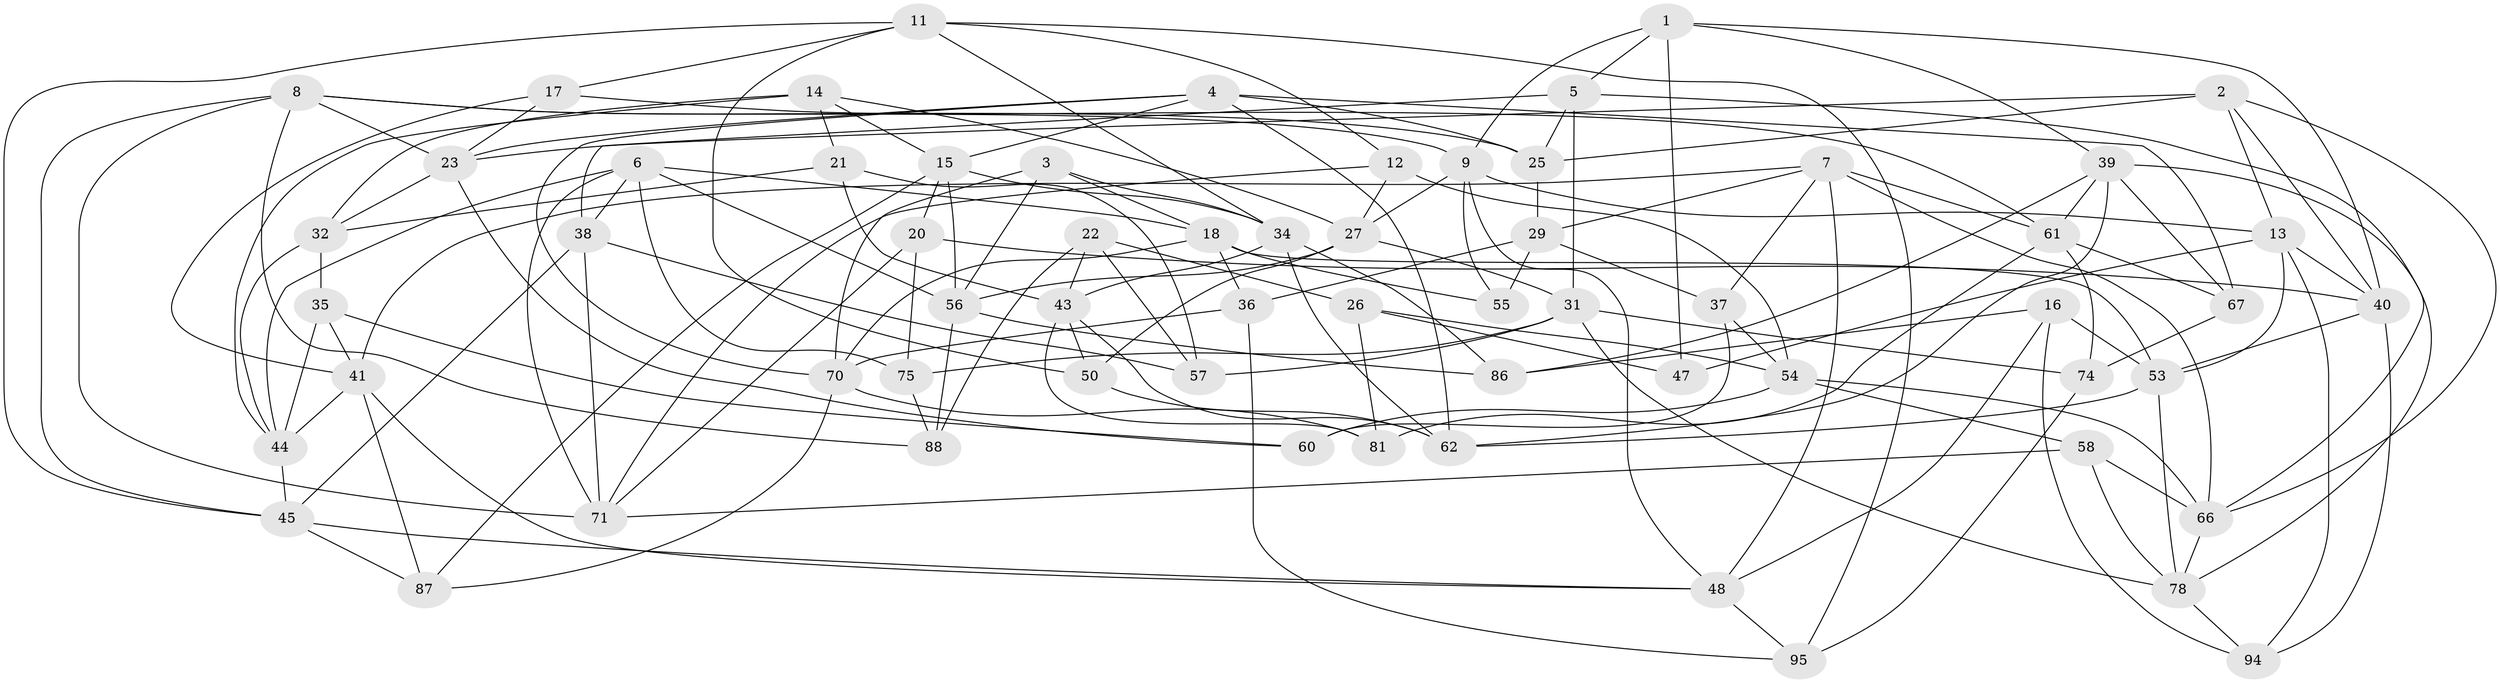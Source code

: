 // original degree distribution, {4: 1.0}
// Generated by graph-tools (version 1.1) at 2025/11/02/21/25 10:11:16]
// undirected, 63 vertices, 158 edges
graph export_dot {
graph [start="1"]
  node [color=gray90,style=filled];
  1 [super="+65"];
  2 [super="+42"];
  3;
  4 [super="+64"];
  5 [super="+10"];
  6 [super="+24"];
  7 [super="+80"];
  8 [super="+19"];
  9 [super="+28"];
  11 [super="+33"];
  12;
  13 [super="+83"];
  14 [super="+73"];
  15 [super="+98"];
  16;
  17;
  18 [super="+49"];
  20;
  21;
  22;
  23 [super="+30"];
  25 [super="+63"];
  26;
  27 [super="+46"];
  29 [super="+72"];
  31 [super="+79"];
  32 [super="+97"];
  34 [super="+96"];
  35;
  36;
  37;
  38 [super="+100"];
  39 [super="+59"];
  40 [super="+85"];
  41 [super="+51"];
  43 [super="+77"];
  44 [super="+92"];
  45 [super="+90"];
  47;
  48 [super="+52"];
  50;
  53 [super="+89"];
  54 [super="+91"];
  55;
  56 [super="+68"];
  57;
  58;
  60;
  61 [super="+69"];
  62 [super="+99"];
  66 [super="+82"];
  67;
  70 [super="+76"];
  71 [super="+93"];
  74;
  75;
  78 [super="+84"];
  81;
  86;
  87;
  88;
  94;
  95;
  1 -- 47 [weight=2];
  1 -- 9;
  1 -- 40;
  1 -- 5;
  1 -- 39;
  2 -- 25 [weight=2];
  2 -- 13;
  2 -- 40;
  2 -- 66;
  2 -- 23;
  3 -- 18;
  3 -- 56;
  3 -- 34;
  3 -- 70;
  4 -- 70;
  4 -- 15;
  4 -- 25;
  4 -- 67;
  4 -- 62;
  4 -- 23;
  5 -- 66;
  5 -- 38 [weight=2];
  5 -- 25;
  5 -- 31;
  6 -- 71;
  6 -- 18;
  6 -- 56;
  6 -- 38;
  6 -- 75;
  6 -- 44;
  7 -- 41;
  7 -- 48;
  7 -- 37;
  7 -- 29;
  7 -- 61;
  7 -- 66;
  8 -- 88;
  8 -- 9;
  8 -- 23;
  8 -- 25;
  8 -- 45;
  8 -- 71;
  9 -- 55;
  9 -- 13;
  9 -- 27;
  9 -- 48;
  11 -- 17;
  11 -- 34;
  11 -- 95;
  11 -- 50;
  11 -- 12;
  11 -- 45;
  12 -- 27;
  12 -- 71;
  12 -- 54;
  13 -- 94;
  13 -- 40;
  13 -- 47;
  13 -- 53;
  14 -- 32 [weight=2];
  14 -- 27;
  14 -- 44;
  14 -- 21;
  14 -- 15;
  15 -- 20;
  15 -- 56;
  15 -- 87;
  15 -- 34;
  16 -- 94;
  16 -- 53;
  16 -- 86;
  16 -- 48;
  17 -- 61;
  17 -- 41;
  17 -- 23;
  18 -- 36;
  18 -- 53;
  18 -- 70;
  18 -- 55;
  20 -- 40;
  20 -- 71;
  20 -- 75;
  21 -- 57;
  21 -- 43;
  21 -- 32;
  22 -- 26;
  22 -- 43;
  22 -- 88;
  22 -- 57;
  23 -- 60;
  23 -- 32;
  25 -- 29;
  26 -- 54;
  26 -- 81;
  26 -- 47;
  27 -- 56;
  27 -- 50;
  27 -- 31;
  29 -- 37;
  29 -- 55 [weight=2];
  29 -- 36;
  31 -- 57;
  31 -- 74;
  31 -- 78;
  31 -- 75;
  32 -- 44;
  32 -- 35;
  34 -- 86;
  34 -- 43;
  34 -- 62;
  35 -- 60;
  35 -- 41;
  35 -- 44;
  36 -- 95;
  36 -- 70;
  37 -- 60;
  37 -- 54;
  38 -- 45;
  38 -- 57;
  38 -- 71;
  39 -- 62;
  39 -- 67;
  39 -- 78;
  39 -- 61;
  39 -- 86;
  40 -- 94;
  40 -- 53;
  41 -- 44;
  41 -- 87;
  41 -- 48;
  43 -- 62;
  43 -- 81;
  43 -- 50;
  44 -- 45;
  45 -- 48;
  45 -- 87;
  48 -- 95;
  50 -- 62;
  53 -- 62;
  53 -- 78;
  54 -- 66;
  54 -- 58;
  54 -- 60;
  56 -- 88;
  56 -- 86;
  58 -- 78;
  58 -- 71;
  58 -- 66;
  61 -- 74;
  61 -- 81;
  61 -- 67;
  66 -- 78;
  67 -- 74;
  70 -- 81;
  70 -- 87;
  74 -- 95;
  75 -- 88;
  78 -- 94;
}
